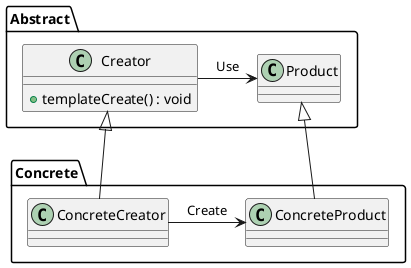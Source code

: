 @startuml
package Abstract {
	class Creator{
		+templateCreate() : void
	}

	class Product{

	}
}

package Concrete {
	class ConcreteCreator{

	}

	class ConcreteProduct{

	}
}


Creator -> Product : Use
Creator <|-- ConcreteCreator
Product <|-- ConcreteProduct
ConcreteCreator -> ConcreteProduct : Create
@enduml